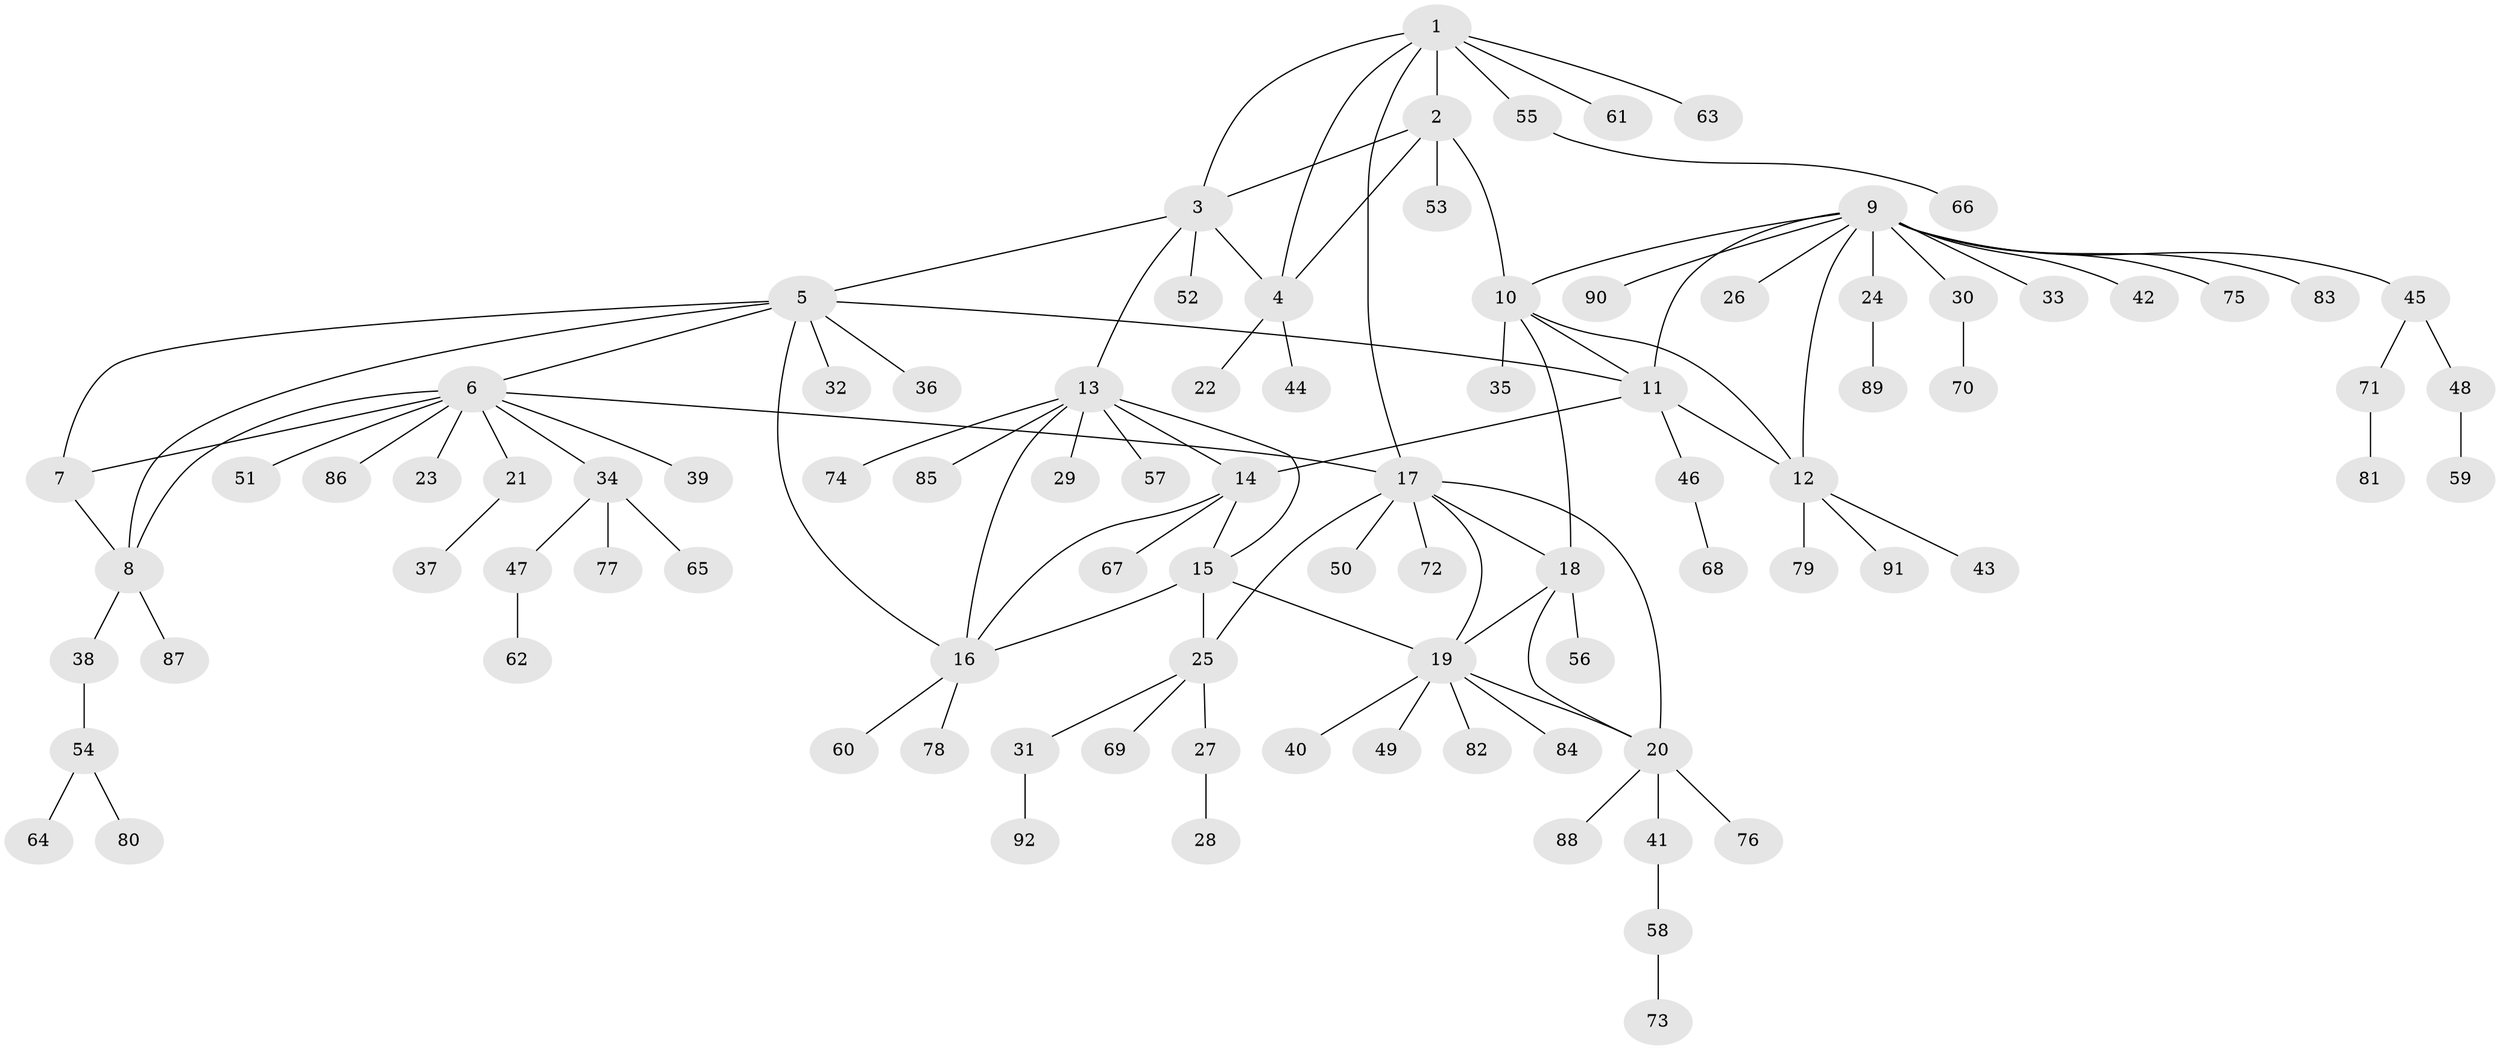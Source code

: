 // coarse degree distribution, {8: 0.030303030303030304, 3: 0.06060606060606061, 4: 0.045454545454545456, 7: 0.030303030303030304, 9: 0.015151515151515152, 5: 0.06060606060606061, 11: 0.015151515151515152, 6: 0.030303030303030304, 10: 0.015151515151515152, 1: 0.6363636363636364, 2: 0.06060606060606061}
// Generated by graph-tools (version 1.1) at 2025/52/02/27/25 19:52:17]
// undirected, 92 vertices, 113 edges
graph export_dot {
graph [start="1"]
  node [color=gray90,style=filled];
  1;
  2;
  3;
  4;
  5;
  6;
  7;
  8;
  9;
  10;
  11;
  12;
  13;
  14;
  15;
  16;
  17;
  18;
  19;
  20;
  21;
  22;
  23;
  24;
  25;
  26;
  27;
  28;
  29;
  30;
  31;
  32;
  33;
  34;
  35;
  36;
  37;
  38;
  39;
  40;
  41;
  42;
  43;
  44;
  45;
  46;
  47;
  48;
  49;
  50;
  51;
  52;
  53;
  54;
  55;
  56;
  57;
  58;
  59;
  60;
  61;
  62;
  63;
  64;
  65;
  66;
  67;
  68;
  69;
  70;
  71;
  72;
  73;
  74;
  75;
  76;
  77;
  78;
  79;
  80;
  81;
  82;
  83;
  84;
  85;
  86;
  87;
  88;
  89;
  90;
  91;
  92;
  1 -- 2;
  1 -- 3;
  1 -- 4;
  1 -- 17;
  1 -- 55;
  1 -- 61;
  1 -- 63;
  2 -- 3;
  2 -- 4;
  2 -- 10;
  2 -- 53;
  3 -- 4;
  3 -- 5;
  3 -- 13;
  3 -- 52;
  4 -- 22;
  4 -- 44;
  5 -- 6;
  5 -- 7;
  5 -- 8;
  5 -- 11;
  5 -- 16;
  5 -- 32;
  5 -- 36;
  6 -- 7;
  6 -- 8;
  6 -- 17;
  6 -- 21;
  6 -- 23;
  6 -- 34;
  6 -- 39;
  6 -- 51;
  6 -- 86;
  7 -- 8;
  8 -- 38;
  8 -- 87;
  9 -- 10;
  9 -- 11;
  9 -- 12;
  9 -- 24;
  9 -- 26;
  9 -- 30;
  9 -- 33;
  9 -- 42;
  9 -- 45;
  9 -- 75;
  9 -- 83;
  9 -- 90;
  10 -- 11;
  10 -- 12;
  10 -- 18;
  10 -- 35;
  11 -- 12;
  11 -- 14;
  11 -- 46;
  12 -- 43;
  12 -- 79;
  12 -- 91;
  13 -- 14;
  13 -- 15;
  13 -- 16;
  13 -- 29;
  13 -- 57;
  13 -- 74;
  13 -- 85;
  14 -- 15;
  14 -- 16;
  14 -- 67;
  15 -- 16;
  15 -- 19;
  15 -- 25;
  16 -- 60;
  16 -- 78;
  17 -- 18;
  17 -- 19;
  17 -- 20;
  17 -- 25;
  17 -- 50;
  17 -- 72;
  18 -- 19;
  18 -- 20;
  18 -- 56;
  19 -- 20;
  19 -- 40;
  19 -- 49;
  19 -- 82;
  19 -- 84;
  20 -- 41;
  20 -- 76;
  20 -- 88;
  21 -- 37;
  24 -- 89;
  25 -- 27;
  25 -- 31;
  25 -- 69;
  27 -- 28;
  30 -- 70;
  31 -- 92;
  34 -- 47;
  34 -- 65;
  34 -- 77;
  38 -- 54;
  41 -- 58;
  45 -- 48;
  45 -- 71;
  46 -- 68;
  47 -- 62;
  48 -- 59;
  54 -- 64;
  54 -- 80;
  55 -- 66;
  58 -- 73;
  71 -- 81;
}
